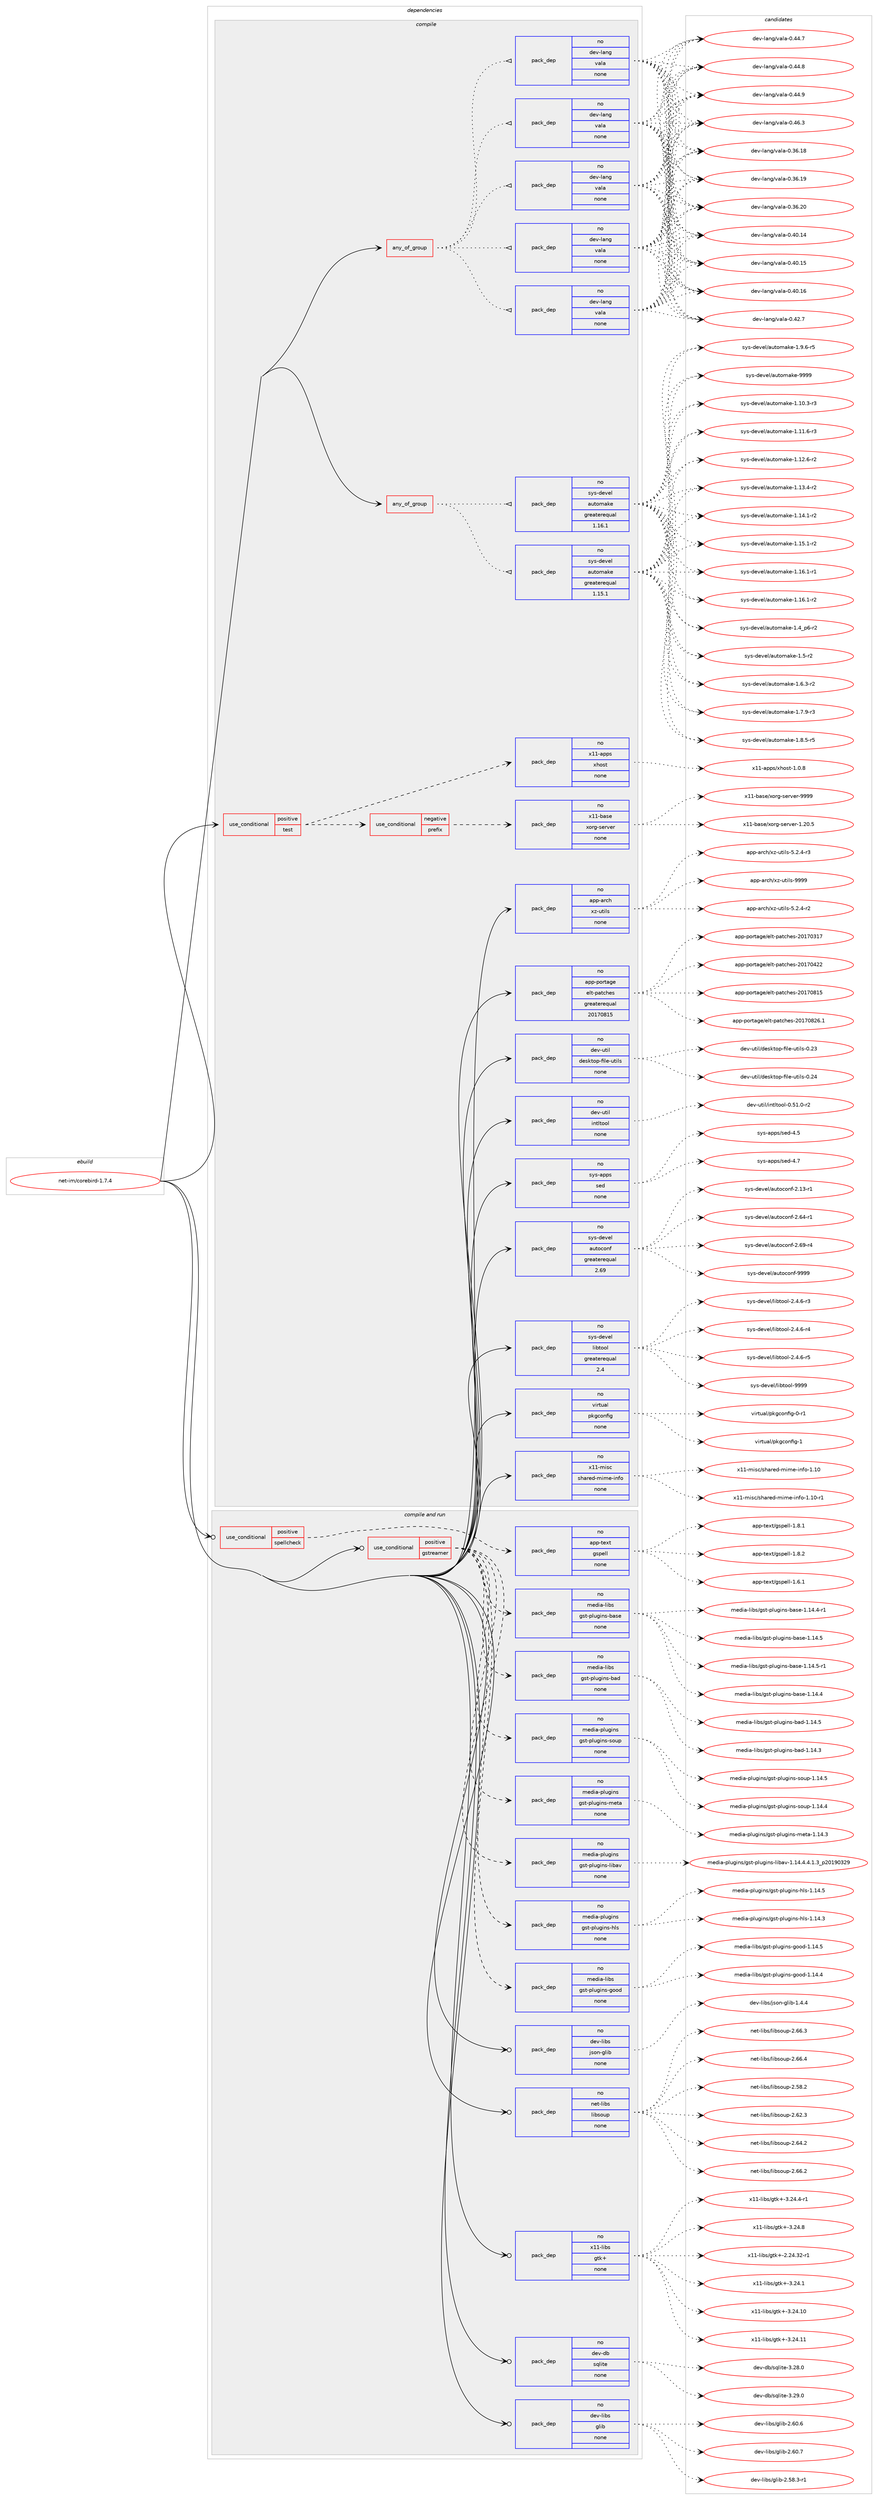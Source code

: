 digraph prolog {

# *************
# Graph options
# *************

newrank=true;
concentrate=true;
compound=true;
graph [rankdir=LR,fontname=Helvetica,fontsize=10,ranksep=1.5];#, ranksep=2.5, nodesep=0.2];
edge  [arrowhead=vee];
node  [fontname=Helvetica,fontsize=10];

# **********
# The ebuild
# **********

subgraph cluster_leftcol {
color=gray;
rank=same;
label=<<i>ebuild</i>>;
id [label="net-im/corebird-1.7.4", color=red, width=4, href="../net-im/corebird-1.7.4.svg"];
}

# ****************
# The dependencies
# ****************

subgraph cluster_midcol {
color=gray;
label=<<i>dependencies</i>>;
subgraph cluster_compile {
fillcolor="#eeeeee";
style=filled;
label=<<i>compile</i>>;
subgraph any13933 {
dependency821851 [label=<<TABLE BORDER="0" CELLBORDER="1" CELLSPACING="0" CELLPADDING="4"><TR><TD CELLPADDING="10">any_of_group</TD></TR></TABLE>>, shape=none, color=red];subgraph pack607203 {
dependency821852 [label=<<TABLE BORDER="0" CELLBORDER="1" CELLSPACING="0" CELLPADDING="4" WIDTH="220"><TR><TD ROWSPAN="6" CELLPADDING="30">pack_dep</TD></TR><TR><TD WIDTH="110">no</TD></TR><TR><TD>dev-lang</TD></TR><TR><TD>vala</TD></TR><TR><TD>none</TD></TR><TR><TD></TD></TR></TABLE>>, shape=none, color=blue];
}
dependency821851:e -> dependency821852:w [weight=20,style="dotted",arrowhead="oinv"];
subgraph pack607204 {
dependency821853 [label=<<TABLE BORDER="0" CELLBORDER="1" CELLSPACING="0" CELLPADDING="4" WIDTH="220"><TR><TD ROWSPAN="6" CELLPADDING="30">pack_dep</TD></TR><TR><TD WIDTH="110">no</TD></TR><TR><TD>dev-lang</TD></TR><TR><TD>vala</TD></TR><TR><TD>none</TD></TR><TR><TD></TD></TR></TABLE>>, shape=none, color=blue];
}
dependency821851:e -> dependency821853:w [weight=20,style="dotted",arrowhead="oinv"];
subgraph pack607205 {
dependency821854 [label=<<TABLE BORDER="0" CELLBORDER="1" CELLSPACING="0" CELLPADDING="4" WIDTH="220"><TR><TD ROWSPAN="6" CELLPADDING="30">pack_dep</TD></TR><TR><TD WIDTH="110">no</TD></TR><TR><TD>dev-lang</TD></TR><TR><TD>vala</TD></TR><TR><TD>none</TD></TR><TR><TD></TD></TR></TABLE>>, shape=none, color=blue];
}
dependency821851:e -> dependency821854:w [weight=20,style="dotted",arrowhead="oinv"];
subgraph pack607206 {
dependency821855 [label=<<TABLE BORDER="0" CELLBORDER="1" CELLSPACING="0" CELLPADDING="4" WIDTH="220"><TR><TD ROWSPAN="6" CELLPADDING="30">pack_dep</TD></TR><TR><TD WIDTH="110">no</TD></TR><TR><TD>dev-lang</TD></TR><TR><TD>vala</TD></TR><TR><TD>none</TD></TR><TR><TD></TD></TR></TABLE>>, shape=none, color=blue];
}
dependency821851:e -> dependency821855:w [weight=20,style="dotted",arrowhead="oinv"];
subgraph pack607207 {
dependency821856 [label=<<TABLE BORDER="0" CELLBORDER="1" CELLSPACING="0" CELLPADDING="4" WIDTH="220"><TR><TD ROWSPAN="6" CELLPADDING="30">pack_dep</TD></TR><TR><TD WIDTH="110">no</TD></TR><TR><TD>dev-lang</TD></TR><TR><TD>vala</TD></TR><TR><TD>none</TD></TR><TR><TD></TD></TR></TABLE>>, shape=none, color=blue];
}
dependency821851:e -> dependency821856:w [weight=20,style="dotted",arrowhead="oinv"];
}
id:e -> dependency821851:w [weight=20,style="solid",arrowhead="vee"];
subgraph any13934 {
dependency821857 [label=<<TABLE BORDER="0" CELLBORDER="1" CELLSPACING="0" CELLPADDING="4"><TR><TD CELLPADDING="10">any_of_group</TD></TR></TABLE>>, shape=none, color=red];subgraph pack607208 {
dependency821858 [label=<<TABLE BORDER="0" CELLBORDER="1" CELLSPACING="0" CELLPADDING="4" WIDTH="220"><TR><TD ROWSPAN="6" CELLPADDING="30">pack_dep</TD></TR><TR><TD WIDTH="110">no</TD></TR><TR><TD>sys-devel</TD></TR><TR><TD>automake</TD></TR><TR><TD>greaterequal</TD></TR><TR><TD>1.16.1</TD></TR></TABLE>>, shape=none, color=blue];
}
dependency821857:e -> dependency821858:w [weight=20,style="dotted",arrowhead="oinv"];
subgraph pack607209 {
dependency821859 [label=<<TABLE BORDER="0" CELLBORDER="1" CELLSPACING="0" CELLPADDING="4" WIDTH="220"><TR><TD ROWSPAN="6" CELLPADDING="30">pack_dep</TD></TR><TR><TD WIDTH="110">no</TD></TR><TR><TD>sys-devel</TD></TR><TR><TD>automake</TD></TR><TR><TD>greaterequal</TD></TR><TR><TD>1.15.1</TD></TR></TABLE>>, shape=none, color=blue];
}
dependency821857:e -> dependency821859:w [weight=20,style="dotted",arrowhead="oinv"];
}
id:e -> dependency821857:w [weight=20,style="solid",arrowhead="vee"];
subgraph cond200264 {
dependency821860 [label=<<TABLE BORDER="0" CELLBORDER="1" CELLSPACING="0" CELLPADDING="4"><TR><TD ROWSPAN="3" CELLPADDING="10">use_conditional</TD></TR><TR><TD>positive</TD></TR><TR><TD>test</TD></TR></TABLE>>, shape=none, color=red];
subgraph cond200265 {
dependency821861 [label=<<TABLE BORDER="0" CELLBORDER="1" CELLSPACING="0" CELLPADDING="4"><TR><TD ROWSPAN="3" CELLPADDING="10">use_conditional</TD></TR><TR><TD>negative</TD></TR><TR><TD>prefix</TD></TR></TABLE>>, shape=none, color=red];
subgraph pack607210 {
dependency821862 [label=<<TABLE BORDER="0" CELLBORDER="1" CELLSPACING="0" CELLPADDING="4" WIDTH="220"><TR><TD ROWSPAN="6" CELLPADDING="30">pack_dep</TD></TR><TR><TD WIDTH="110">no</TD></TR><TR><TD>x11-base</TD></TR><TR><TD>xorg-server</TD></TR><TR><TD>none</TD></TR><TR><TD></TD></TR></TABLE>>, shape=none, color=blue];
}
dependency821861:e -> dependency821862:w [weight=20,style="dashed",arrowhead="vee"];
}
dependency821860:e -> dependency821861:w [weight=20,style="dashed",arrowhead="vee"];
subgraph pack607211 {
dependency821863 [label=<<TABLE BORDER="0" CELLBORDER="1" CELLSPACING="0" CELLPADDING="4" WIDTH="220"><TR><TD ROWSPAN="6" CELLPADDING="30">pack_dep</TD></TR><TR><TD WIDTH="110">no</TD></TR><TR><TD>x11-apps</TD></TR><TR><TD>xhost</TD></TR><TR><TD>none</TD></TR><TR><TD></TD></TR></TABLE>>, shape=none, color=blue];
}
dependency821860:e -> dependency821863:w [weight=20,style="dashed",arrowhead="vee"];
}
id:e -> dependency821860:w [weight=20,style="solid",arrowhead="vee"];
subgraph pack607212 {
dependency821864 [label=<<TABLE BORDER="0" CELLBORDER="1" CELLSPACING="0" CELLPADDING="4" WIDTH="220"><TR><TD ROWSPAN="6" CELLPADDING="30">pack_dep</TD></TR><TR><TD WIDTH="110">no</TD></TR><TR><TD>app-arch</TD></TR><TR><TD>xz-utils</TD></TR><TR><TD>none</TD></TR><TR><TD></TD></TR></TABLE>>, shape=none, color=blue];
}
id:e -> dependency821864:w [weight=20,style="solid",arrowhead="vee"];
subgraph pack607213 {
dependency821865 [label=<<TABLE BORDER="0" CELLBORDER="1" CELLSPACING="0" CELLPADDING="4" WIDTH="220"><TR><TD ROWSPAN="6" CELLPADDING="30">pack_dep</TD></TR><TR><TD WIDTH="110">no</TD></TR><TR><TD>app-portage</TD></TR><TR><TD>elt-patches</TD></TR><TR><TD>greaterequal</TD></TR><TR><TD>20170815</TD></TR></TABLE>>, shape=none, color=blue];
}
id:e -> dependency821865:w [weight=20,style="solid",arrowhead="vee"];
subgraph pack607214 {
dependency821866 [label=<<TABLE BORDER="0" CELLBORDER="1" CELLSPACING="0" CELLPADDING="4" WIDTH="220"><TR><TD ROWSPAN="6" CELLPADDING="30">pack_dep</TD></TR><TR><TD WIDTH="110">no</TD></TR><TR><TD>dev-util</TD></TR><TR><TD>desktop-file-utils</TD></TR><TR><TD>none</TD></TR><TR><TD></TD></TR></TABLE>>, shape=none, color=blue];
}
id:e -> dependency821866:w [weight=20,style="solid",arrowhead="vee"];
subgraph pack607215 {
dependency821867 [label=<<TABLE BORDER="0" CELLBORDER="1" CELLSPACING="0" CELLPADDING="4" WIDTH="220"><TR><TD ROWSPAN="6" CELLPADDING="30">pack_dep</TD></TR><TR><TD WIDTH="110">no</TD></TR><TR><TD>dev-util</TD></TR><TR><TD>intltool</TD></TR><TR><TD>none</TD></TR><TR><TD></TD></TR></TABLE>>, shape=none, color=blue];
}
id:e -> dependency821867:w [weight=20,style="solid",arrowhead="vee"];
subgraph pack607216 {
dependency821868 [label=<<TABLE BORDER="0" CELLBORDER="1" CELLSPACING="0" CELLPADDING="4" WIDTH="220"><TR><TD ROWSPAN="6" CELLPADDING="30">pack_dep</TD></TR><TR><TD WIDTH="110">no</TD></TR><TR><TD>sys-apps</TD></TR><TR><TD>sed</TD></TR><TR><TD>none</TD></TR><TR><TD></TD></TR></TABLE>>, shape=none, color=blue];
}
id:e -> dependency821868:w [weight=20,style="solid",arrowhead="vee"];
subgraph pack607217 {
dependency821869 [label=<<TABLE BORDER="0" CELLBORDER="1" CELLSPACING="0" CELLPADDING="4" WIDTH="220"><TR><TD ROWSPAN="6" CELLPADDING="30">pack_dep</TD></TR><TR><TD WIDTH="110">no</TD></TR><TR><TD>sys-devel</TD></TR><TR><TD>autoconf</TD></TR><TR><TD>greaterequal</TD></TR><TR><TD>2.69</TD></TR></TABLE>>, shape=none, color=blue];
}
id:e -> dependency821869:w [weight=20,style="solid",arrowhead="vee"];
subgraph pack607218 {
dependency821870 [label=<<TABLE BORDER="0" CELLBORDER="1" CELLSPACING="0" CELLPADDING="4" WIDTH="220"><TR><TD ROWSPAN="6" CELLPADDING="30">pack_dep</TD></TR><TR><TD WIDTH="110">no</TD></TR><TR><TD>sys-devel</TD></TR><TR><TD>libtool</TD></TR><TR><TD>greaterequal</TD></TR><TR><TD>2.4</TD></TR></TABLE>>, shape=none, color=blue];
}
id:e -> dependency821870:w [weight=20,style="solid",arrowhead="vee"];
subgraph pack607219 {
dependency821871 [label=<<TABLE BORDER="0" CELLBORDER="1" CELLSPACING="0" CELLPADDING="4" WIDTH="220"><TR><TD ROWSPAN="6" CELLPADDING="30">pack_dep</TD></TR><TR><TD WIDTH="110">no</TD></TR><TR><TD>virtual</TD></TR><TR><TD>pkgconfig</TD></TR><TR><TD>none</TD></TR><TR><TD></TD></TR></TABLE>>, shape=none, color=blue];
}
id:e -> dependency821871:w [weight=20,style="solid",arrowhead="vee"];
subgraph pack607220 {
dependency821872 [label=<<TABLE BORDER="0" CELLBORDER="1" CELLSPACING="0" CELLPADDING="4" WIDTH="220"><TR><TD ROWSPAN="6" CELLPADDING="30">pack_dep</TD></TR><TR><TD WIDTH="110">no</TD></TR><TR><TD>x11-misc</TD></TR><TR><TD>shared-mime-info</TD></TR><TR><TD>none</TD></TR><TR><TD></TD></TR></TABLE>>, shape=none, color=blue];
}
id:e -> dependency821872:w [weight=20,style="solid",arrowhead="vee"];
}
subgraph cluster_compileandrun {
fillcolor="#eeeeee";
style=filled;
label=<<i>compile and run</i>>;
subgraph cond200266 {
dependency821873 [label=<<TABLE BORDER="0" CELLBORDER="1" CELLSPACING="0" CELLPADDING="4"><TR><TD ROWSPAN="3" CELLPADDING="10">use_conditional</TD></TR><TR><TD>positive</TD></TR><TR><TD>gstreamer</TD></TR></TABLE>>, shape=none, color=red];
subgraph pack607221 {
dependency821874 [label=<<TABLE BORDER="0" CELLBORDER="1" CELLSPACING="0" CELLPADDING="4" WIDTH="220"><TR><TD ROWSPAN="6" CELLPADDING="30">pack_dep</TD></TR><TR><TD WIDTH="110">no</TD></TR><TR><TD>media-libs</TD></TR><TR><TD>gst-plugins-bad</TD></TR><TR><TD>none</TD></TR><TR><TD></TD></TR></TABLE>>, shape=none, color=blue];
}
dependency821873:e -> dependency821874:w [weight=20,style="dashed",arrowhead="vee"];
subgraph pack607222 {
dependency821875 [label=<<TABLE BORDER="0" CELLBORDER="1" CELLSPACING="0" CELLPADDING="4" WIDTH="220"><TR><TD ROWSPAN="6" CELLPADDING="30">pack_dep</TD></TR><TR><TD WIDTH="110">no</TD></TR><TR><TD>media-libs</TD></TR><TR><TD>gst-plugins-base</TD></TR><TR><TD>none</TD></TR><TR><TD></TD></TR></TABLE>>, shape=none, color=blue];
}
dependency821873:e -> dependency821875:w [weight=20,style="dashed",arrowhead="vee"];
subgraph pack607223 {
dependency821876 [label=<<TABLE BORDER="0" CELLBORDER="1" CELLSPACING="0" CELLPADDING="4" WIDTH="220"><TR><TD ROWSPAN="6" CELLPADDING="30">pack_dep</TD></TR><TR><TD WIDTH="110">no</TD></TR><TR><TD>media-libs</TD></TR><TR><TD>gst-plugins-good</TD></TR><TR><TD>none</TD></TR><TR><TD></TD></TR></TABLE>>, shape=none, color=blue];
}
dependency821873:e -> dependency821876:w [weight=20,style="dashed",arrowhead="vee"];
subgraph pack607224 {
dependency821877 [label=<<TABLE BORDER="0" CELLBORDER="1" CELLSPACING="0" CELLPADDING="4" WIDTH="220"><TR><TD ROWSPAN="6" CELLPADDING="30">pack_dep</TD></TR><TR><TD WIDTH="110">no</TD></TR><TR><TD>media-plugins</TD></TR><TR><TD>gst-plugins-hls</TD></TR><TR><TD>none</TD></TR><TR><TD></TD></TR></TABLE>>, shape=none, color=blue];
}
dependency821873:e -> dependency821877:w [weight=20,style="dashed",arrowhead="vee"];
subgraph pack607225 {
dependency821878 [label=<<TABLE BORDER="0" CELLBORDER="1" CELLSPACING="0" CELLPADDING="4" WIDTH="220"><TR><TD ROWSPAN="6" CELLPADDING="30">pack_dep</TD></TR><TR><TD WIDTH="110">no</TD></TR><TR><TD>media-plugins</TD></TR><TR><TD>gst-plugins-libav</TD></TR><TR><TD>none</TD></TR><TR><TD></TD></TR></TABLE>>, shape=none, color=blue];
}
dependency821873:e -> dependency821878:w [weight=20,style="dashed",arrowhead="vee"];
subgraph pack607226 {
dependency821879 [label=<<TABLE BORDER="0" CELLBORDER="1" CELLSPACING="0" CELLPADDING="4" WIDTH="220"><TR><TD ROWSPAN="6" CELLPADDING="30">pack_dep</TD></TR><TR><TD WIDTH="110">no</TD></TR><TR><TD>media-plugins</TD></TR><TR><TD>gst-plugins-meta</TD></TR><TR><TD>none</TD></TR><TR><TD></TD></TR></TABLE>>, shape=none, color=blue];
}
dependency821873:e -> dependency821879:w [weight=20,style="dashed",arrowhead="vee"];
subgraph pack607227 {
dependency821880 [label=<<TABLE BORDER="0" CELLBORDER="1" CELLSPACING="0" CELLPADDING="4" WIDTH="220"><TR><TD ROWSPAN="6" CELLPADDING="30">pack_dep</TD></TR><TR><TD WIDTH="110">no</TD></TR><TR><TD>media-plugins</TD></TR><TR><TD>gst-plugins-soup</TD></TR><TR><TD>none</TD></TR><TR><TD></TD></TR></TABLE>>, shape=none, color=blue];
}
dependency821873:e -> dependency821880:w [weight=20,style="dashed",arrowhead="vee"];
}
id:e -> dependency821873:w [weight=20,style="solid",arrowhead="odotvee"];
subgraph cond200267 {
dependency821881 [label=<<TABLE BORDER="0" CELLBORDER="1" CELLSPACING="0" CELLPADDING="4"><TR><TD ROWSPAN="3" CELLPADDING="10">use_conditional</TD></TR><TR><TD>positive</TD></TR><TR><TD>spellcheck</TD></TR></TABLE>>, shape=none, color=red];
subgraph pack607228 {
dependency821882 [label=<<TABLE BORDER="0" CELLBORDER="1" CELLSPACING="0" CELLPADDING="4" WIDTH="220"><TR><TD ROWSPAN="6" CELLPADDING="30">pack_dep</TD></TR><TR><TD WIDTH="110">no</TD></TR><TR><TD>app-text</TD></TR><TR><TD>gspell</TD></TR><TR><TD>none</TD></TR><TR><TD></TD></TR></TABLE>>, shape=none, color=blue];
}
dependency821881:e -> dependency821882:w [weight=20,style="dashed",arrowhead="vee"];
}
id:e -> dependency821881:w [weight=20,style="solid",arrowhead="odotvee"];
subgraph pack607229 {
dependency821883 [label=<<TABLE BORDER="0" CELLBORDER="1" CELLSPACING="0" CELLPADDING="4" WIDTH="220"><TR><TD ROWSPAN="6" CELLPADDING="30">pack_dep</TD></TR><TR><TD WIDTH="110">no</TD></TR><TR><TD>dev-db</TD></TR><TR><TD>sqlite</TD></TR><TR><TD>none</TD></TR><TR><TD></TD></TR></TABLE>>, shape=none, color=blue];
}
id:e -> dependency821883:w [weight=20,style="solid",arrowhead="odotvee"];
subgraph pack607230 {
dependency821884 [label=<<TABLE BORDER="0" CELLBORDER="1" CELLSPACING="0" CELLPADDING="4" WIDTH="220"><TR><TD ROWSPAN="6" CELLPADDING="30">pack_dep</TD></TR><TR><TD WIDTH="110">no</TD></TR><TR><TD>dev-libs</TD></TR><TR><TD>glib</TD></TR><TR><TD>none</TD></TR><TR><TD></TD></TR></TABLE>>, shape=none, color=blue];
}
id:e -> dependency821884:w [weight=20,style="solid",arrowhead="odotvee"];
subgraph pack607231 {
dependency821885 [label=<<TABLE BORDER="0" CELLBORDER="1" CELLSPACING="0" CELLPADDING="4" WIDTH="220"><TR><TD ROWSPAN="6" CELLPADDING="30">pack_dep</TD></TR><TR><TD WIDTH="110">no</TD></TR><TR><TD>dev-libs</TD></TR><TR><TD>json-glib</TD></TR><TR><TD>none</TD></TR><TR><TD></TD></TR></TABLE>>, shape=none, color=blue];
}
id:e -> dependency821885:w [weight=20,style="solid",arrowhead="odotvee"];
subgraph pack607232 {
dependency821886 [label=<<TABLE BORDER="0" CELLBORDER="1" CELLSPACING="0" CELLPADDING="4" WIDTH="220"><TR><TD ROWSPAN="6" CELLPADDING="30">pack_dep</TD></TR><TR><TD WIDTH="110">no</TD></TR><TR><TD>net-libs</TD></TR><TR><TD>libsoup</TD></TR><TR><TD>none</TD></TR><TR><TD></TD></TR></TABLE>>, shape=none, color=blue];
}
id:e -> dependency821886:w [weight=20,style="solid",arrowhead="odotvee"];
subgraph pack607233 {
dependency821887 [label=<<TABLE BORDER="0" CELLBORDER="1" CELLSPACING="0" CELLPADDING="4" WIDTH="220"><TR><TD ROWSPAN="6" CELLPADDING="30">pack_dep</TD></TR><TR><TD WIDTH="110">no</TD></TR><TR><TD>x11-libs</TD></TR><TR><TD>gtk+</TD></TR><TR><TD>none</TD></TR><TR><TD></TD></TR></TABLE>>, shape=none, color=blue];
}
id:e -> dependency821887:w [weight=20,style="solid",arrowhead="odotvee"];
}
subgraph cluster_run {
fillcolor="#eeeeee";
style=filled;
label=<<i>run</i>>;
}
}

# **************
# The candidates
# **************

subgraph cluster_choices {
rank=same;
color=gray;
label=<<i>candidates</i>>;

subgraph choice607203 {
color=black;
nodesep=1;
choice10010111845108971101034711897108974548465154464956 [label="dev-lang/vala-0.36.18", color=red, width=4,href="../dev-lang/vala-0.36.18.svg"];
choice10010111845108971101034711897108974548465154464957 [label="dev-lang/vala-0.36.19", color=red, width=4,href="../dev-lang/vala-0.36.19.svg"];
choice10010111845108971101034711897108974548465154465048 [label="dev-lang/vala-0.36.20", color=red, width=4,href="../dev-lang/vala-0.36.20.svg"];
choice10010111845108971101034711897108974548465248464952 [label="dev-lang/vala-0.40.14", color=red, width=4,href="../dev-lang/vala-0.40.14.svg"];
choice10010111845108971101034711897108974548465248464953 [label="dev-lang/vala-0.40.15", color=red, width=4,href="../dev-lang/vala-0.40.15.svg"];
choice10010111845108971101034711897108974548465248464954 [label="dev-lang/vala-0.40.16", color=red, width=4,href="../dev-lang/vala-0.40.16.svg"];
choice100101118451089711010347118971089745484652504655 [label="dev-lang/vala-0.42.7", color=red, width=4,href="../dev-lang/vala-0.42.7.svg"];
choice100101118451089711010347118971089745484652524655 [label="dev-lang/vala-0.44.7", color=red, width=4,href="../dev-lang/vala-0.44.7.svg"];
choice100101118451089711010347118971089745484652524656 [label="dev-lang/vala-0.44.8", color=red, width=4,href="../dev-lang/vala-0.44.8.svg"];
choice100101118451089711010347118971089745484652524657 [label="dev-lang/vala-0.44.9", color=red, width=4,href="../dev-lang/vala-0.44.9.svg"];
choice100101118451089711010347118971089745484652544651 [label="dev-lang/vala-0.46.3", color=red, width=4,href="../dev-lang/vala-0.46.3.svg"];
dependency821852:e -> choice10010111845108971101034711897108974548465154464956:w [style=dotted,weight="100"];
dependency821852:e -> choice10010111845108971101034711897108974548465154464957:w [style=dotted,weight="100"];
dependency821852:e -> choice10010111845108971101034711897108974548465154465048:w [style=dotted,weight="100"];
dependency821852:e -> choice10010111845108971101034711897108974548465248464952:w [style=dotted,weight="100"];
dependency821852:e -> choice10010111845108971101034711897108974548465248464953:w [style=dotted,weight="100"];
dependency821852:e -> choice10010111845108971101034711897108974548465248464954:w [style=dotted,weight="100"];
dependency821852:e -> choice100101118451089711010347118971089745484652504655:w [style=dotted,weight="100"];
dependency821852:e -> choice100101118451089711010347118971089745484652524655:w [style=dotted,weight="100"];
dependency821852:e -> choice100101118451089711010347118971089745484652524656:w [style=dotted,weight="100"];
dependency821852:e -> choice100101118451089711010347118971089745484652524657:w [style=dotted,weight="100"];
dependency821852:e -> choice100101118451089711010347118971089745484652544651:w [style=dotted,weight="100"];
}
subgraph choice607204 {
color=black;
nodesep=1;
choice10010111845108971101034711897108974548465154464956 [label="dev-lang/vala-0.36.18", color=red, width=4,href="../dev-lang/vala-0.36.18.svg"];
choice10010111845108971101034711897108974548465154464957 [label="dev-lang/vala-0.36.19", color=red, width=4,href="../dev-lang/vala-0.36.19.svg"];
choice10010111845108971101034711897108974548465154465048 [label="dev-lang/vala-0.36.20", color=red, width=4,href="../dev-lang/vala-0.36.20.svg"];
choice10010111845108971101034711897108974548465248464952 [label="dev-lang/vala-0.40.14", color=red, width=4,href="../dev-lang/vala-0.40.14.svg"];
choice10010111845108971101034711897108974548465248464953 [label="dev-lang/vala-0.40.15", color=red, width=4,href="../dev-lang/vala-0.40.15.svg"];
choice10010111845108971101034711897108974548465248464954 [label="dev-lang/vala-0.40.16", color=red, width=4,href="../dev-lang/vala-0.40.16.svg"];
choice100101118451089711010347118971089745484652504655 [label="dev-lang/vala-0.42.7", color=red, width=4,href="../dev-lang/vala-0.42.7.svg"];
choice100101118451089711010347118971089745484652524655 [label="dev-lang/vala-0.44.7", color=red, width=4,href="../dev-lang/vala-0.44.7.svg"];
choice100101118451089711010347118971089745484652524656 [label="dev-lang/vala-0.44.8", color=red, width=4,href="../dev-lang/vala-0.44.8.svg"];
choice100101118451089711010347118971089745484652524657 [label="dev-lang/vala-0.44.9", color=red, width=4,href="../dev-lang/vala-0.44.9.svg"];
choice100101118451089711010347118971089745484652544651 [label="dev-lang/vala-0.46.3", color=red, width=4,href="../dev-lang/vala-0.46.3.svg"];
dependency821853:e -> choice10010111845108971101034711897108974548465154464956:w [style=dotted,weight="100"];
dependency821853:e -> choice10010111845108971101034711897108974548465154464957:w [style=dotted,weight="100"];
dependency821853:e -> choice10010111845108971101034711897108974548465154465048:w [style=dotted,weight="100"];
dependency821853:e -> choice10010111845108971101034711897108974548465248464952:w [style=dotted,weight="100"];
dependency821853:e -> choice10010111845108971101034711897108974548465248464953:w [style=dotted,weight="100"];
dependency821853:e -> choice10010111845108971101034711897108974548465248464954:w [style=dotted,weight="100"];
dependency821853:e -> choice100101118451089711010347118971089745484652504655:w [style=dotted,weight="100"];
dependency821853:e -> choice100101118451089711010347118971089745484652524655:w [style=dotted,weight="100"];
dependency821853:e -> choice100101118451089711010347118971089745484652524656:w [style=dotted,weight="100"];
dependency821853:e -> choice100101118451089711010347118971089745484652524657:w [style=dotted,weight="100"];
dependency821853:e -> choice100101118451089711010347118971089745484652544651:w [style=dotted,weight="100"];
}
subgraph choice607205 {
color=black;
nodesep=1;
choice10010111845108971101034711897108974548465154464956 [label="dev-lang/vala-0.36.18", color=red, width=4,href="../dev-lang/vala-0.36.18.svg"];
choice10010111845108971101034711897108974548465154464957 [label="dev-lang/vala-0.36.19", color=red, width=4,href="../dev-lang/vala-0.36.19.svg"];
choice10010111845108971101034711897108974548465154465048 [label="dev-lang/vala-0.36.20", color=red, width=4,href="../dev-lang/vala-0.36.20.svg"];
choice10010111845108971101034711897108974548465248464952 [label="dev-lang/vala-0.40.14", color=red, width=4,href="../dev-lang/vala-0.40.14.svg"];
choice10010111845108971101034711897108974548465248464953 [label="dev-lang/vala-0.40.15", color=red, width=4,href="../dev-lang/vala-0.40.15.svg"];
choice10010111845108971101034711897108974548465248464954 [label="dev-lang/vala-0.40.16", color=red, width=4,href="../dev-lang/vala-0.40.16.svg"];
choice100101118451089711010347118971089745484652504655 [label="dev-lang/vala-0.42.7", color=red, width=4,href="../dev-lang/vala-0.42.7.svg"];
choice100101118451089711010347118971089745484652524655 [label="dev-lang/vala-0.44.7", color=red, width=4,href="../dev-lang/vala-0.44.7.svg"];
choice100101118451089711010347118971089745484652524656 [label="dev-lang/vala-0.44.8", color=red, width=4,href="../dev-lang/vala-0.44.8.svg"];
choice100101118451089711010347118971089745484652524657 [label="dev-lang/vala-0.44.9", color=red, width=4,href="../dev-lang/vala-0.44.9.svg"];
choice100101118451089711010347118971089745484652544651 [label="dev-lang/vala-0.46.3", color=red, width=4,href="../dev-lang/vala-0.46.3.svg"];
dependency821854:e -> choice10010111845108971101034711897108974548465154464956:w [style=dotted,weight="100"];
dependency821854:e -> choice10010111845108971101034711897108974548465154464957:w [style=dotted,weight="100"];
dependency821854:e -> choice10010111845108971101034711897108974548465154465048:w [style=dotted,weight="100"];
dependency821854:e -> choice10010111845108971101034711897108974548465248464952:w [style=dotted,weight="100"];
dependency821854:e -> choice10010111845108971101034711897108974548465248464953:w [style=dotted,weight="100"];
dependency821854:e -> choice10010111845108971101034711897108974548465248464954:w [style=dotted,weight="100"];
dependency821854:e -> choice100101118451089711010347118971089745484652504655:w [style=dotted,weight="100"];
dependency821854:e -> choice100101118451089711010347118971089745484652524655:w [style=dotted,weight="100"];
dependency821854:e -> choice100101118451089711010347118971089745484652524656:w [style=dotted,weight="100"];
dependency821854:e -> choice100101118451089711010347118971089745484652524657:w [style=dotted,weight="100"];
dependency821854:e -> choice100101118451089711010347118971089745484652544651:w [style=dotted,weight="100"];
}
subgraph choice607206 {
color=black;
nodesep=1;
choice10010111845108971101034711897108974548465154464956 [label="dev-lang/vala-0.36.18", color=red, width=4,href="../dev-lang/vala-0.36.18.svg"];
choice10010111845108971101034711897108974548465154464957 [label="dev-lang/vala-0.36.19", color=red, width=4,href="../dev-lang/vala-0.36.19.svg"];
choice10010111845108971101034711897108974548465154465048 [label="dev-lang/vala-0.36.20", color=red, width=4,href="../dev-lang/vala-0.36.20.svg"];
choice10010111845108971101034711897108974548465248464952 [label="dev-lang/vala-0.40.14", color=red, width=4,href="../dev-lang/vala-0.40.14.svg"];
choice10010111845108971101034711897108974548465248464953 [label="dev-lang/vala-0.40.15", color=red, width=4,href="../dev-lang/vala-0.40.15.svg"];
choice10010111845108971101034711897108974548465248464954 [label="dev-lang/vala-0.40.16", color=red, width=4,href="../dev-lang/vala-0.40.16.svg"];
choice100101118451089711010347118971089745484652504655 [label="dev-lang/vala-0.42.7", color=red, width=4,href="../dev-lang/vala-0.42.7.svg"];
choice100101118451089711010347118971089745484652524655 [label="dev-lang/vala-0.44.7", color=red, width=4,href="../dev-lang/vala-0.44.7.svg"];
choice100101118451089711010347118971089745484652524656 [label="dev-lang/vala-0.44.8", color=red, width=4,href="../dev-lang/vala-0.44.8.svg"];
choice100101118451089711010347118971089745484652524657 [label="dev-lang/vala-0.44.9", color=red, width=4,href="../dev-lang/vala-0.44.9.svg"];
choice100101118451089711010347118971089745484652544651 [label="dev-lang/vala-0.46.3", color=red, width=4,href="../dev-lang/vala-0.46.3.svg"];
dependency821855:e -> choice10010111845108971101034711897108974548465154464956:w [style=dotted,weight="100"];
dependency821855:e -> choice10010111845108971101034711897108974548465154464957:w [style=dotted,weight="100"];
dependency821855:e -> choice10010111845108971101034711897108974548465154465048:w [style=dotted,weight="100"];
dependency821855:e -> choice10010111845108971101034711897108974548465248464952:w [style=dotted,weight="100"];
dependency821855:e -> choice10010111845108971101034711897108974548465248464953:w [style=dotted,weight="100"];
dependency821855:e -> choice10010111845108971101034711897108974548465248464954:w [style=dotted,weight="100"];
dependency821855:e -> choice100101118451089711010347118971089745484652504655:w [style=dotted,weight="100"];
dependency821855:e -> choice100101118451089711010347118971089745484652524655:w [style=dotted,weight="100"];
dependency821855:e -> choice100101118451089711010347118971089745484652524656:w [style=dotted,weight="100"];
dependency821855:e -> choice100101118451089711010347118971089745484652524657:w [style=dotted,weight="100"];
dependency821855:e -> choice100101118451089711010347118971089745484652544651:w [style=dotted,weight="100"];
}
subgraph choice607207 {
color=black;
nodesep=1;
choice10010111845108971101034711897108974548465154464956 [label="dev-lang/vala-0.36.18", color=red, width=4,href="../dev-lang/vala-0.36.18.svg"];
choice10010111845108971101034711897108974548465154464957 [label="dev-lang/vala-0.36.19", color=red, width=4,href="../dev-lang/vala-0.36.19.svg"];
choice10010111845108971101034711897108974548465154465048 [label="dev-lang/vala-0.36.20", color=red, width=4,href="../dev-lang/vala-0.36.20.svg"];
choice10010111845108971101034711897108974548465248464952 [label="dev-lang/vala-0.40.14", color=red, width=4,href="../dev-lang/vala-0.40.14.svg"];
choice10010111845108971101034711897108974548465248464953 [label="dev-lang/vala-0.40.15", color=red, width=4,href="../dev-lang/vala-0.40.15.svg"];
choice10010111845108971101034711897108974548465248464954 [label="dev-lang/vala-0.40.16", color=red, width=4,href="../dev-lang/vala-0.40.16.svg"];
choice100101118451089711010347118971089745484652504655 [label="dev-lang/vala-0.42.7", color=red, width=4,href="../dev-lang/vala-0.42.7.svg"];
choice100101118451089711010347118971089745484652524655 [label="dev-lang/vala-0.44.7", color=red, width=4,href="../dev-lang/vala-0.44.7.svg"];
choice100101118451089711010347118971089745484652524656 [label="dev-lang/vala-0.44.8", color=red, width=4,href="../dev-lang/vala-0.44.8.svg"];
choice100101118451089711010347118971089745484652524657 [label="dev-lang/vala-0.44.9", color=red, width=4,href="../dev-lang/vala-0.44.9.svg"];
choice100101118451089711010347118971089745484652544651 [label="dev-lang/vala-0.46.3", color=red, width=4,href="../dev-lang/vala-0.46.3.svg"];
dependency821856:e -> choice10010111845108971101034711897108974548465154464956:w [style=dotted,weight="100"];
dependency821856:e -> choice10010111845108971101034711897108974548465154464957:w [style=dotted,weight="100"];
dependency821856:e -> choice10010111845108971101034711897108974548465154465048:w [style=dotted,weight="100"];
dependency821856:e -> choice10010111845108971101034711897108974548465248464952:w [style=dotted,weight="100"];
dependency821856:e -> choice10010111845108971101034711897108974548465248464953:w [style=dotted,weight="100"];
dependency821856:e -> choice10010111845108971101034711897108974548465248464954:w [style=dotted,weight="100"];
dependency821856:e -> choice100101118451089711010347118971089745484652504655:w [style=dotted,weight="100"];
dependency821856:e -> choice100101118451089711010347118971089745484652524655:w [style=dotted,weight="100"];
dependency821856:e -> choice100101118451089711010347118971089745484652524656:w [style=dotted,weight="100"];
dependency821856:e -> choice100101118451089711010347118971089745484652524657:w [style=dotted,weight="100"];
dependency821856:e -> choice100101118451089711010347118971089745484652544651:w [style=dotted,weight="100"];
}
subgraph choice607208 {
color=black;
nodesep=1;
choice11512111545100101118101108479711711611110997107101454946494846514511451 [label="sys-devel/automake-1.10.3-r3", color=red, width=4,href="../sys-devel/automake-1.10.3-r3.svg"];
choice11512111545100101118101108479711711611110997107101454946494946544511451 [label="sys-devel/automake-1.11.6-r3", color=red, width=4,href="../sys-devel/automake-1.11.6-r3.svg"];
choice11512111545100101118101108479711711611110997107101454946495046544511450 [label="sys-devel/automake-1.12.6-r2", color=red, width=4,href="../sys-devel/automake-1.12.6-r2.svg"];
choice11512111545100101118101108479711711611110997107101454946495146524511450 [label="sys-devel/automake-1.13.4-r2", color=red, width=4,href="../sys-devel/automake-1.13.4-r2.svg"];
choice11512111545100101118101108479711711611110997107101454946495246494511450 [label="sys-devel/automake-1.14.1-r2", color=red, width=4,href="../sys-devel/automake-1.14.1-r2.svg"];
choice11512111545100101118101108479711711611110997107101454946495346494511450 [label="sys-devel/automake-1.15.1-r2", color=red, width=4,href="../sys-devel/automake-1.15.1-r2.svg"];
choice11512111545100101118101108479711711611110997107101454946495446494511449 [label="sys-devel/automake-1.16.1-r1", color=red, width=4,href="../sys-devel/automake-1.16.1-r1.svg"];
choice11512111545100101118101108479711711611110997107101454946495446494511450 [label="sys-devel/automake-1.16.1-r2", color=red, width=4,href="../sys-devel/automake-1.16.1-r2.svg"];
choice115121115451001011181011084797117116111109971071014549465295112544511450 [label="sys-devel/automake-1.4_p6-r2", color=red, width=4,href="../sys-devel/automake-1.4_p6-r2.svg"];
choice11512111545100101118101108479711711611110997107101454946534511450 [label="sys-devel/automake-1.5-r2", color=red, width=4,href="../sys-devel/automake-1.5-r2.svg"];
choice115121115451001011181011084797117116111109971071014549465446514511450 [label="sys-devel/automake-1.6.3-r2", color=red, width=4,href="../sys-devel/automake-1.6.3-r2.svg"];
choice115121115451001011181011084797117116111109971071014549465546574511451 [label="sys-devel/automake-1.7.9-r3", color=red, width=4,href="../sys-devel/automake-1.7.9-r3.svg"];
choice115121115451001011181011084797117116111109971071014549465646534511453 [label="sys-devel/automake-1.8.5-r5", color=red, width=4,href="../sys-devel/automake-1.8.5-r5.svg"];
choice115121115451001011181011084797117116111109971071014549465746544511453 [label="sys-devel/automake-1.9.6-r5", color=red, width=4,href="../sys-devel/automake-1.9.6-r5.svg"];
choice115121115451001011181011084797117116111109971071014557575757 [label="sys-devel/automake-9999", color=red, width=4,href="../sys-devel/automake-9999.svg"];
dependency821858:e -> choice11512111545100101118101108479711711611110997107101454946494846514511451:w [style=dotted,weight="100"];
dependency821858:e -> choice11512111545100101118101108479711711611110997107101454946494946544511451:w [style=dotted,weight="100"];
dependency821858:e -> choice11512111545100101118101108479711711611110997107101454946495046544511450:w [style=dotted,weight="100"];
dependency821858:e -> choice11512111545100101118101108479711711611110997107101454946495146524511450:w [style=dotted,weight="100"];
dependency821858:e -> choice11512111545100101118101108479711711611110997107101454946495246494511450:w [style=dotted,weight="100"];
dependency821858:e -> choice11512111545100101118101108479711711611110997107101454946495346494511450:w [style=dotted,weight="100"];
dependency821858:e -> choice11512111545100101118101108479711711611110997107101454946495446494511449:w [style=dotted,weight="100"];
dependency821858:e -> choice11512111545100101118101108479711711611110997107101454946495446494511450:w [style=dotted,weight="100"];
dependency821858:e -> choice115121115451001011181011084797117116111109971071014549465295112544511450:w [style=dotted,weight="100"];
dependency821858:e -> choice11512111545100101118101108479711711611110997107101454946534511450:w [style=dotted,weight="100"];
dependency821858:e -> choice115121115451001011181011084797117116111109971071014549465446514511450:w [style=dotted,weight="100"];
dependency821858:e -> choice115121115451001011181011084797117116111109971071014549465546574511451:w [style=dotted,weight="100"];
dependency821858:e -> choice115121115451001011181011084797117116111109971071014549465646534511453:w [style=dotted,weight="100"];
dependency821858:e -> choice115121115451001011181011084797117116111109971071014549465746544511453:w [style=dotted,weight="100"];
dependency821858:e -> choice115121115451001011181011084797117116111109971071014557575757:w [style=dotted,weight="100"];
}
subgraph choice607209 {
color=black;
nodesep=1;
choice11512111545100101118101108479711711611110997107101454946494846514511451 [label="sys-devel/automake-1.10.3-r3", color=red, width=4,href="../sys-devel/automake-1.10.3-r3.svg"];
choice11512111545100101118101108479711711611110997107101454946494946544511451 [label="sys-devel/automake-1.11.6-r3", color=red, width=4,href="../sys-devel/automake-1.11.6-r3.svg"];
choice11512111545100101118101108479711711611110997107101454946495046544511450 [label="sys-devel/automake-1.12.6-r2", color=red, width=4,href="../sys-devel/automake-1.12.6-r2.svg"];
choice11512111545100101118101108479711711611110997107101454946495146524511450 [label="sys-devel/automake-1.13.4-r2", color=red, width=4,href="../sys-devel/automake-1.13.4-r2.svg"];
choice11512111545100101118101108479711711611110997107101454946495246494511450 [label="sys-devel/automake-1.14.1-r2", color=red, width=4,href="../sys-devel/automake-1.14.1-r2.svg"];
choice11512111545100101118101108479711711611110997107101454946495346494511450 [label="sys-devel/automake-1.15.1-r2", color=red, width=4,href="../sys-devel/automake-1.15.1-r2.svg"];
choice11512111545100101118101108479711711611110997107101454946495446494511449 [label="sys-devel/automake-1.16.1-r1", color=red, width=4,href="../sys-devel/automake-1.16.1-r1.svg"];
choice11512111545100101118101108479711711611110997107101454946495446494511450 [label="sys-devel/automake-1.16.1-r2", color=red, width=4,href="../sys-devel/automake-1.16.1-r2.svg"];
choice115121115451001011181011084797117116111109971071014549465295112544511450 [label="sys-devel/automake-1.4_p6-r2", color=red, width=4,href="../sys-devel/automake-1.4_p6-r2.svg"];
choice11512111545100101118101108479711711611110997107101454946534511450 [label="sys-devel/automake-1.5-r2", color=red, width=4,href="../sys-devel/automake-1.5-r2.svg"];
choice115121115451001011181011084797117116111109971071014549465446514511450 [label="sys-devel/automake-1.6.3-r2", color=red, width=4,href="../sys-devel/automake-1.6.3-r2.svg"];
choice115121115451001011181011084797117116111109971071014549465546574511451 [label="sys-devel/automake-1.7.9-r3", color=red, width=4,href="../sys-devel/automake-1.7.9-r3.svg"];
choice115121115451001011181011084797117116111109971071014549465646534511453 [label="sys-devel/automake-1.8.5-r5", color=red, width=4,href="../sys-devel/automake-1.8.5-r5.svg"];
choice115121115451001011181011084797117116111109971071014549465746544511453 [label="sys-devel/automake-1.9.6-r5", color=red, width=4,href="../sys-devel/automake-1.9.6-r5.svg"];
choice115121115451001011181011084797117116111109971071014557575757 [label="sys-devel/automake-9999", color=red, width=4,href="../sys-devel/automake-9999.svg"];
dependency821859:e -> choice11512111545100101118101108479711711611110997107101454946494846514511451:w [style=dotted,weight="100"];
dependency821859:e -> choice11512111545100101118101108479711711611110997107101454946494946544511451:w [style=dotted,weight="100"];
dependency821859:e -> choice11512111545100101118101108479711711611110997107101454946495046544511450:w [style=dotted,weight="100"];
dependency821859:e -> choice11512111545100101118101108479711711611110997107101454946495146524511450:w [style=dotted,weight="100"];
dependency821859:e -> choice11512111545100101118101108479711711611110997107101454946495246494511450:w [style=dotted,weight="100"];
dependency821859:e -> choice11512111545100101118101108479711711611110997107101454946495346494511450:w [style=dotted,weight="100"];
dependency821859:e -> choice11512111545100101118101108479711711611110997107101454946495446494511449:w [style=dotted,weight="100"];
dependency821859:e -> choice11512111545100101118101108479711711611110997107101454946495446494511450:w [style=dotted,weight="100"];
dependency821859:e -> choice115121115451001011181011084797117116111109971071014549465295112544511450:w [style=dotted,weight="100"];
dependency821859:e -> choice11512111545100101118101108479711711611110997107101454946534511450:w [style=dotted,weight="100"];
dependency821859:e -> choice115121115451001011181011084797117116111109971071014549465446514511450:w [style=dotted,weight="100"];
dependency821859:e -> choice115121115451001011181011084797117116111109971071014549465546574511451:w [style=dotted,weight="100"];
dependency821859:e -> choice115121115451001011181011084797117116111109971071014549465646534511453:w [style=dotted,weight="100"];
dependency821859:e -> choice115121115451001011181011084797117116111109971071014549465746544511453:w [style=dotted,weight="100"];
dependency821859:e -> choice115121115451001011181011084797117116111109971071014557575757:w [style=dotted,weight="100"];
}
subgraph choice607210 {
color=black;
nodesep=1;
choice1204949459897115101471201111141034511510111411810111445494650484653 [label="x11-base/xorg-server-1.20.5", color=red, width=4,href="../x11-base/xorg-server-1.20.5.svg"];
choice120494945989711510147120111114103451151011141181011144557575757 [label="x11-base/xorg-server-9999", color=red, width=4,href="../x11-base/xorg-server-9999.svg"];
dependency821862:e -> choice1204949459897115101471201111141034511510111411810111445494650484653:w [style=dotted,weight="100"];
dependency821862:e -> choice120494945989711510147120111114103451151011141181011144557575757:w [style=dotted,weight="100"];
}
subgraph choice607211 {
color=black;
nodesep=1;
choice1204949459711211211547120104111115116454946484656 [label="x11-apps/xhost-1.0.8", color=red, width=4,href="../x11-apps/xhost-1.0.8.svg"];
dependency821863:e -> choice1204949459711211211547120104111115116454946484656:w [style=dotted,weight="100"];
}
subgraph choice607212 {
color=black;
nodesep=1;
choice9711211245971149910447120122451171161051081154553465046524511450 [label="app-arch/xz-utils-5.2.4-r2", color=red, width=4,href="../app-arch/xz-utils-5.2.4-r2.svg"];
choice9711211245971149910447120122451171161051081154553465046524511451 [label="app-arch/xz-utils-5.2.4-r3", color=red, width=4,href="../app-arch/xz-utils-5.2.4-r3.svg"];
choice9711211245971149910447120122451171161051081154557575757 [label="app-arch/xz-utils-9999", color=red, width=4,href="../app-arch/xz-utils-9999.svg"];
dependency821864:e -> choice9711211245971149910447120122451171161051081154553465046524511450:w [style=dotted,weight="100"];
dependency821864:e -> choice9711211245971149910447120122451171161051081154553465046524511451:w [style=dotted,weight="100"];
dependency821864:e -> choice9711211245971149910447120122451171161051081154557575757:w [style=dotted,weight="100"];
}
subgraph choice607213 {
color=black;
nodesep=1;
choice97112112451121111141169710310147101108116451129711699104101115455048495548514955 [label="app-portage/elt-patches-20170317", color=red, width=4,href="../app-portage/elt-patches-20170317.svg"];
choice97112112451121111141169710310147101108116451129711699104101115455048495548525050 [label="app-portage/elt-patches-20170422", color=red, width=4,href="../app-portage/elt-patches-20170422.svg"];
choice97112112451121111141169710310147101108116451129711699104101115455048495548564953 [label="app-portage/elt-patches-20170815", color=red, width=4,href="../app-portage/elt-patches-20170815.svg"];
choice971121124511211111411697103101471011081164511297116991041011154550484955485650544649 [label="app-portage/elt-patches-20170826.1", color=red, width=4,href="../app-portage/elt-patches-20170826.1.svg"];
dependency821865:e -> choice97112112451121111141169710310147101108116451129711699104101115455048495548514955:w [style=dotted,weight="100"];
dependency821865:e -> choice97112112451121111141169710310147101108116451129711699104101115455048495548525050:w [style=dotted,weight="100"];
dependency821865:e -> choice97112112451121111141169710310147101108116451129711699104101115455048495548564953:w [style=dotted,weight="100"];
dependency821865:e -> choice971121124511211111411697103101471011081164511297116991041011154550484955485650544649:w [style=dotted,weight="100"];
}
subgraph choice607214 {
color=black;
nodesep=1;
choice100101118451171161051084710010111510711611111245102105108101451171161051081154548465051 [label="dev-util/desktop-file-utils-0.23", color=red, width=4,href="../dev-util/desktop-file-utils-0.23.svg"];
choice100101118451171161051084710010111510711611111245102105108101451171161051081154548465052 [label="dev-util/desktop-file-utils-0.24", color=red, width=4,href="../dev-util/desktop-file-utils-0.24.svg"];
dependency821866:e -> choice100101118451171161051084710010111510711611111245102105108101451171161051081154548465051:w [style=dotted,weight="100"];
dependency821866:e -> choice100101118451171161051084710010111510711611111245102105108101451171161051081154548465052:w [style=dotted,weight="100"];
}
subgraph choice607215 {
color=black;
nodesep=1;
choice1001011184511711610510847105110116108116111111108454846534946484511450 [label="dev-util/intltool-0.51.0-r2", color=red, width=4,href="../dev-util/intltool-0.51.0-r2.svg"];
dependency821867:e -> choice1001011184511711610510847105110116108116111111108454846534946484511450:w [style=dotted,weight="100"];
}
subgraph choice607216 {
color=black;
nodesep=1;
choice11512111545971121121154711510110045524653 [label="sys-apps/sed-4.5", color=red, width=4,href="../sys-apps/sed-4.5.svg"];
choice11512111545971121121154711510110045524655 [label="sys-apps/sed-4.7", color=red, width=4,href="../sys-apps/sed-4.7.svg"];
dependency821868:e -> choice11512111545971121121154711510110045524653:w [style=dotted,weight="100"];
dependency821868:e -> choice11512111545971121121154711510110045524655:w [style=dotted,weight="100"];
}
subgraph choice607217 {
color=black;
nodesep=1;
choice1151211154510010111810110847971171161119911111010245504649514511449 [label="sys-devel/autoconf-2.13-r1", color=red, width=4,href="../sys-devel/autoconf-2.13-r1.svg"];
choice1151211154510010111810110847971171161119911111010245504654524511449 [label="sys-devel/autoconf-2.64-r1", color=red, width=4,href="../sys-devel/autoconf-2.64-r1.svg"];
choice1151211154510010111810110847971171161119911111010245504654574511452 [label="sys-devel/autoconf-2.69-r4", color=red, width=4,href="../sys-devel/autoconf-2.69-r4.svg"];
choice115121115451001011181011084797117116111991111101024557575757 [label="sys-devel/autoconf-9999", color=red, width=4,href="../sys-devel/autoconf-9999.svg"];
dependency821869:e -> choice1151211154510010111810110847971171161119911111010245504649514511449:w [style=dotted,weight="100"];
dependency821869:e -> choice1151211154510010111810110847971171161119911111010245504654524511449:w [style=dotted,weight="100"];
dependency821869:e -> choice1151211154510010111810110847971171161119911111010245504654574511452:w [style=dotted,weight="100"];
dependency821869:e -> choice115121115451001011181011084797117116111991111101024557575757:w [style=dotted,weight="100"];
}
subgraph choice607218 {
color=black;
nodesep=1;
choice1151211154510010111810110847108105981161111111084550465246544511451 [label="sys-devel/libtool-2.4.6-r3", color=red, width=4,href="../sys-devel/libtool-2.4.6-r3.svg"];
choice1151211154510010111810110847108105981161111111084550465246544511452 [label="sys-devel/libtool-2.4.6-r4", color=red, width=4,href="../sys-devel/libtool-2.4.6-r4.svg"];
choice1151211154510010111810110847108105981161111111084550465246544511453 [label="sys-devel/libtool-2.4.6-r5", color=red, width=4,href="../sys-devel/libtool-2.4.6-r5.svg"];
choice1151211154510010111810110847108105981161111111084557575757 [label="sys-devel/libtool-9999", color=red, width=4,href="../sys-devel/libtool-9999.svg"];
dependency821870:e -> choice1151211154510010111810110847108105981161111111084550465246544511451:w [style=dotted,weight="100"];
dependency821870:e -> choice1151211154510010111810110847108105981161111111084550465246544511452:w [style=dotted,weight="100"];
dependency821870:e -> choice1151211154510010111810110847108105981161111111084550465246544511453:w [style=dotted,weight="100"];
dependency821870:e -> choice1151211154510010111810110847108105981161111111084557575757:w [style=dotted,weight="100"];
}
subgraph choice607219 {
color=black;
nodesep=1;
choice11810511411611797108471121071039911111010210510345484511449 [label="virtual/pkgconfig-0-r1", color=red, width=4,href="../virtual/pkgconfig-0-r1.svg"];
choice1181051141161179710847112107103991111101021051034549 [label="virtual/pkgconfig-1", color=red, width=4,href="../virtual/pkgconfig-1.svg"];
dependency821871:e -> choice11810511411611797108471121071039911111010210510345484511449:w [style=dotted,weight="100"];
dependency821871:e -> choice1181051141161179710847112107103991111101021051034549:w [style=dotted,weight="100"];
}
subgraph choice607220 {
color=black;
nodesep=1;
choice12049494510910511599471151049711410110045109105109101451051101021114549464948 [label="x11-misc/shared-mime-info-1.10", color=red, width=4,href="../x11-misc/shared-mime-info-1.10.svg"];
choice120494945109105115994711510497114101100451091051091014510511010211145494649484511449 [label="x11-misc/shared-mime-info-1.10-r1", color=red, width=4,href="../x11-misc/shared-mime-info-1.10-r1.svg"];
dependency821872:e -> choice12049494510910511599471151049711410110045109105109101451051101021114549464948:w [style=dotted,weight="100"];
dependency821872:e -> choice120494945109105115994711510497114101100451091051091014510511010211145494649484511449:w [style=dotted,weight="100"];
}
subgraph choice607221 {
color=black;
nodesep=1;
choice109101100105974510810598115471031151164511210811710310511011545989710045494649524651 [label="media-libs/gst-plugins-bad-1.14.3", color=red, width=4,href="../media-libs/gst-plugins-bad-1.14.3.svg"];
choice109101100105974510810598115471031151164511210811710310511011545989710045494649524653 [label="media-libs/gst-plugins-bad-1.14.5", color=red, width=4,href="../media-libs/gst-plugins-bad-1.14.5.svg"];
dependency821874:e -> choice109101100105974510810598115471031151164511210811710310511011545989710045494649524651:w [style=dotted,weight="100"];
dependency821874:e -> choice109101100105974510810598115471031151164511210811710310511011545989710045494649524653:w [style=dotted,weight="100"];
}
subgraph choice607222 {
color=black;
nodesep=1;
choice109101100105974510810598115471031151164511210811710310511011545989711510145494649524652 [label="media-libs/gst-plugins-base-1.14.4", color=red, width=4,href="../media-libs/gst-plugins-base-1.14.4.svg"];
choice1091011001059745108105981154710311511645112108117103105110115459897115101454946495246524511449 [label="media-libs/gst-plugins-base-1.14.4-r1", color=red, width=4,href="../media-libs/gst-plugins-base-1.14.4-r1.svg"];
choice109101100105974510810598115471031151164511210811710310511011545989711510145494649524653 [label="media-libs/gst-plugins-base-1.14.5", color=red, width=4,href="../media-libs/gst-plugins-base-1.14.5.svg"];
choice1091011001059745108105981154710311511645112108117103105110115459897115101454946495246534511449 [label="media-libs/gst-plugins-base-1.14.5-r1", color=red, width=4,href="../media-libs/gst-plugins-base-1.14.5-r1.svg"];
dependency821875:e -> choice109101100105974510810598115471031151164511210811710310511011545989711510145494649524652:w [style=dotted,weight="100"];
dependency821875:e -> choice1091011001059745108105981154710311511645112108117103105110115459897115101454946495246524511449:w [style=dotted,weight="100"];
dependency821875:e -> choice109101100105974510810598115471031151164511210811710310511011545989711510145494649524653:w [style=dotted,weight="100"];
dependency821875:e -> choice1091011001059745108105981154710311511645112108117103105110115459897115101454946495246534511449:w [style=dotted,weight="100"];
}
subgraph choice607223 {
color=black;
nodesep=1;
choice10910110010597451081059811547103115116451121081171031051101154510311111110045494649524652 [label="media-libs/gst-plugins-good-1.14.4", color=red, width=4,href="../media-libs/gst-plugins-good-1.14.4.svg"];
choice10910110010597451081059811547103115116451121081171031051101154510311111110045494649524653 [label="media-libs/gst-plugins-good-1.14.5", color=red, width=4,href="../media-libs/gst-plugins-good-1.14.5.svg"];
dependency821876:e -> choice10910110010597451081059811547103115116451121081171031051101154510311111110045494649524652:w [style=dotted,weight="100"];
dependency821876:e -> choice10910110010597451081059811547103115116451121081171031051101154510311111110045494649524653:w [style=dotted,weight="100"];
}
subgraph choice607224 {
color=black;
nodesep=1;
choice109101100105974511210811710310511011547103115116451121081171031051101154510410811545494649524651 [label="media-plugins/gst-plugins-hls-1.14.3", color=red, width=4,href="../media-plugins/gst-plugins-hls-1.14.3.svg"];
choice109101100105974511210811710310511011547103115116451121081171031051101154510410811545494649524653 [label="media-plugins/gst-plugins-hls-1.14.5", color=red, width=4,href="../media-plugins/gst-plugins-hls-1.14.5.svg"];
dependency821877:e -> choice109101100105974511210811710310511011547103115116451121081171031051101154510410811545494649524651:w [style=dotted,weight="100"];
dependency821877:e -> choice109101100105974511210811710310511011547103115116451121081171031051101154510410811545494649524653:w [style=dotted,weight="100"];
}
subgraph choice607225 {
color=black;
nodesep=1;
choice1091011001059745112108117103105110115471031151164511210811710310511011545108105989711845494649524652465246494651951125048495748515057 [label="media-plugins/gst-plugins-libav-1.14.4.4.1.3_p20190329", color=red, width=4,href="../media-plugins/gst-plugins-libav-1.14.4.4.1.3_p20190329.svg"];
dependency821878:e -> choice1091011001059745112108117103105110115471031151164511210811710310511011545108105989711845494649524652465246494651951125048495748515057:w [style=dotted,weight="100"];
}
subgraph choice607226 {
color=black;
nodesep=1;
choice10910110010597451121081171031051101154710311511645112108117103105110115451091011169745494649524651 [label="media-plugins/gst-plugins-meta-1.14.3", color=red, width=4,href="../media-plugins/gst-plugins-meta-1.14.3.svg"];
dependency821879:e -> choice10910110010597451121081171031051101154710311511645112108117103105110115451091011169745494649524651:w [style=dotted,weight="100"];
}
subgraph choice607227 {
color=black;
nodesep=1;
choice109101100105974511210811710310511011547103115116451121081171031051101154511511111711245494649524652 [label="media-plugins/gst-plugins-soup-1.14.4", color=red, width=4,href="../media-plugins/gst-plugins-soup-1.14.4.svg"];
choice109101100105974511210811710310511011547103115116451121081171031051101154511511111711245494649524653 [label="media-plugins/gst-plugins-soup-1.14.5", color=red, width=4,href="../media-plugins/gst-plugins-soup-1.14.5.svg"];
dependency821880:e -> choice109101100105974511210811710310511011547103115116451121081171031051101154511511111711245494649524652:w [style=dotted,weight="100"];
dependency821880:e -> choice109101100105974511210811710310511011547103115116451121081171031051101154511511111711245494649524653:w [style=dotted,weight="100"];
}
subgraph choice607228 {
color=black;
nodesep=1;
choice971121124511610112011647103115112101108108454946544649 [label="app-text/gspell-1.6.1", color=red, width=4,href="../app-text/gspell-1.6.1.svg"];
choice971121124511610112011647103115112101108108454946564649 [label="app-text/gspell-1.8.1", color=red, width=4,href="../app-text/gspell-1.8.1.svg"];
choice971121124511610112011647103115112101108108454946564650 [label="app-text/gspell-1.8.2", color=red, width=4,href="../app-text/gspell-1.8.2.svg"];
dependency821882:e -> choice971121124511610112011647103115112101108108454946544649:w [style=dotted,weight="100"];
dependency821882:e -> choice971121124511610112011647103115112101108108454946564649:w [style=dotted,weight="100"];
dependency821882:e -> choice971121124511610112011647103115112101108108454946564650:w [style=dotted,weight="100"];
}
subgraph choice607229 {
color=black;
nodesep=1;
choice10010111845100984711511310810511610145514650564648 [label="dev-db/sqlite-3.28.0", color=red, width=4,href="../dev-db/sqlite-3.28.0.svg"];
choice10010111845100984711511310810511610145514650574648 [label="dev-db/sqlite-3.29.0", color=red, width=4,href="../dev-db/sqlite-3.29.0.svg"];
dependency821883:e -> choice10010111845100984711511310810511610145514650564648:w [style=dotted,weight="100"];
dependency821883:e -> choice10010111845100984711511310810511610145514650574648:w [style=dotted,weight="100"];
}
subgraph choice607230 {
color=black;
nodesep=1;
choice10010111845108105981154710310810598455046535646514511449 [label="dev-libs/glib-2.58.3-r1", color=red, width=4,href="../dev-libs/glib-2.58.3-r1.svg"];
choice1001011184510810598115471031081059845504654484654 [label="dev-libs/glib-2.60.6", color=red, width=4,href="../dev-libs/glib-2.60.6.svg"];
choice1001011184510810598115471031081059845504654484655 [label="dev-libs/glib-2.60.7", color=red, width=4,href="../dev-libs/glib-2.60.7.svg"];
dependency821884:e -> choice10010111845108105981154710310810598455046535646514511449:w [style=dotted,weight="100"];
dependency821884:e -> choice1001011184510810598115471031081059845504654484654:w [style=dotted,weight="100"];
dependency821884:e -> choice1001011184510810598115471031081059845504654484655:w [style=dotted,weight="100"];
}
subgraph choice607231 {
color=black;
nodesep=1;
choice1001011184510810598115471061151111104510310810598454946524652 [label="dev-libs/json-glib-1.4.4", color=red, width=4,href="../dev-libs/json-glib-1.4.4.svg"];
dependency821885:e -> choice1001011184510810598115471061151111104510310810598454946524652:w [style=dotted,weight="100"];
}
subgraph choice607232 {
color=black;
nodesep=1;
choice1101011164510810598115471081059811511111711245504653564650 [label="net-libs/libsoup-2.58.2", color=red, width=4,href="../net-libs/libsoup-2.58.2.svg"];
choice1101011164510810598115471081059811511111711245504654504651 [label="net-libs/libsoup-2.62.3", color=red, width=4,href="../net-libs/libsoup-2.62.3.svg"];
choice1101011164510810598115471081059811511111711245504654524650 [label="net-libs/libsoup-2.64.2", color=red, width=4,href="../net-libs/libsoup-2.64.2.svg"];
choice1101011164510810598115471081059811511111711245504654544650 [label="net-libs/libsoup-2.66.2", color=red, width=4,href="../net-libs/libsoup-2.66.2.svg"];
choice1101011164510810598115471081059811511111711245504654544651 [label="net-libs/libsoup-2.66.3", color=red, width=4,href="../net-libs/libsoup-2.66.3.svg"];
choice1101011164510810598115471081059811511111711245504654544652 [label="net-libs/libsoup-2.66.4", color=red, width=4,href="../net-libs/libsoup-2.66.4.svg"];
dependency821886:e -> choice1101011164510810598115471081059811511111711245504653564650:w [style=dotted,weight="100"];
dependency821886:e -> choice1101011164510810598115471081059811511111711245504654504651:w [style=dotted,weight="100"];
dependency821886:e -> choice1101011164510810598115471081059811511111711245504654524650:w [style=dotted,weight="100"];
dependency821886:e -> choice1101011164510810598115471081059811511111711245504654544650:w [style=dotted,weight="100"];
dependency821886:e -> choice1101011164510810598115471081059811511111711245504654544651:w [style=dotted,weight="100"];
dependency821886:e -> choice1101011164510810598115471081059811511111711245504654544652:w [style=dotted,weight="100"];
}
subgraph choice607233 {
color=black;
nodesep=1;
choice12049494510810598115471031161074345504650524651504511449 [label="x11-libs/gtk+-2.24.32-r1", color=red, width=4,href="../x11-libs/gtk+-2.24.32-r1.svg"];
choice12049494510810598115471031161074345514650524649 [label="x11-libs/gtk+-3.24.1", color=red, width=4,href="../x11-libs/gtk+-3.24.1.svg"];
choice1204949451081059811547103116107434551465052464948 [label="x11-libs/gtk+-3.24.10", color=red, width=4,href="../x11-libs/gtk+-3.24.10.svg"];
choice1204949451081059811547103116107434551465052464949 [label="x11-libs/gtk+-3.24.11", color=red, width=4,href="../x11-libs/gtk+-3.24.11.svg"];
choice120494945108105981154710311610743455146505246524511449 [label="x11-libs/gtk+-3.24.4-r1", color=red, width=4,href="../x11-libs/gtk+-3.24.4-r1.svg"];
choice12049494510810598115471031161074345514650524656 [label="x11-libs/gtk+-3.24.8", color=red, width=4,href="../x11-libs/gtk+-3.24.8.svg"];
dependency821887:e -> choice12049494510810598115471031161074345504650524651504511449:w [style=dotted,weight="100"];
dependency821887:e -> choice12049494510810598115471031161074345514650524649:w [style=dotted,weight="100"];
dependency821887:e -> choice1204949451081059811547103116107434551465052464948:w [style=dotted,weight="100"];
dependency821887:e -> choice1204949451081059811547103116107434551465052464949:w [style=dotted,weight="100"];
dependency821887:e -> choice120494945108105981154710311610743455146505246524511449:w [style=dotted,weight="100"];
dependency821887:e -> choice12049494510810598115471031161074345514650524656:w [style=dotted,weight="100"];
}
}

}

